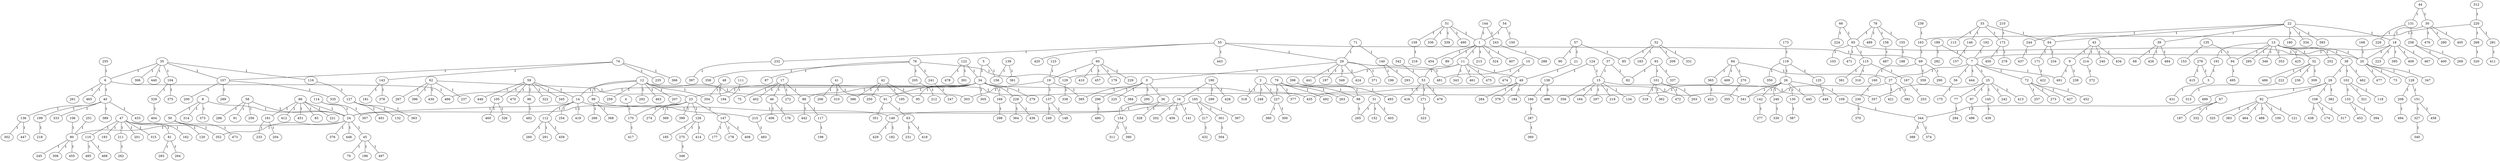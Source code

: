 graph {
	0 [label=0]
	36 [label=36]
	225 [label=225]
	295 [label=295]
	296 [label=296]
	385 [label=385]
	1 [label=1]
	11 [label=11]
	89 [label=89]
	213 [label=213]
	324 [label=324]
	407 [label=407]
	454 [label=454]
	2 [label=2]
	227 [label=227]
	248 [label=248]
	318 [label=318]
	341 [label=341]
	3 [label=3]
	431 [label=431]
	4 [label=4]
	170 [label=170]
	5 [label=5]
	34 [label=34]
	156 [label=156]
	6 [label=6]
	40 [label=40]
	261 [label=261]
	465 [label=465]
	466 [label=466]
	7 [label=7]
	25 [label=25]
	27 [label=27]
	56 [label=56]
	72 [label=72]
	444 [label=444]
	491 [label=491]
	8 [label=8]
	24 [label=24]
	50 [label=50]
	314 [label=314]
	373 [label=373]
	9 [label=9]
	238 [label=238]
	10 [label=10]
	474 [label=474]
	481 [label=481]
	49 [label=49]
	53 [label=53]
	129 [label=129]
	343 [label=343]
	461 [label=461]
	475 [label=475]
	12 [label=12]
	14 [label=14]
	99 [label=99]
	207 [label=207]
	259 [label=259]
	292 [label=292]
	303 [label=303]
	354 [label=354]
	384 [label=384]
	463 [label=463]
	13 [label=13]
	20 [label=20]
	32 [label=32]
	38 [label=38]
	94 [label=94]
	191 [label=191]
	252 [label=252]
	285 [label=285]
	346 [label=346]
	353 [label=353]
	425 [label=425]
	112 [label=112]
	215 [label=215]
	254 [label=254]
	419 [label=419]
	15 [label=15]
	134 [label=134]
	164 [label=164]
	219 [label=219]
	297 [label=297]
	356 [label=356]
	357 [label=357]
	16 [label=16]
	141 [label=141]
	202 [label=202]
	456 [label=456]
	17 [label=17]
	46 [label=46]
	75 [label=75]
	88 [label=88]
	272 [label=272]
	402 [label=402]
	18 [label=18]
	223 [label=223]
	395 [label=395]
	409 [label=409]
	467 [label=467]
	19 [label=19]
	137 [label=137]
	73 [label=73]
	128 [label=128]
	347 [label=347]
	477 [label=477]
	21 [label=21]
	22 [label=22]
	39 [label=39]
	64 [label=64]
	180 [label=180]
	244 [label=244]
	334 [label=334]
	393 [label=393]
	23 [label=23]
	126 [label=126]
	147 [label=147]
	274 [label=274]
	369 [label=369]
	399 [label=399]
	45 [label=45]
	80 [label=80]
	352 [label=352]
	376 [label=376]
	448 [label=448]
	77 [label=77]
	97 [label=97]
	145 [label=145]
	242 [label=242]
	413 [label=413]
	26 [label=26]
	109 [label=109]
	130 [label=130]
	142 [label=142]
	246 [label=246]
	445 [label=445]
	392 [label=392]
	421 [label=421]
	28 [label=28]
	92 [label=92]
	108 [label=108]
	382 [label=382]
	499 [label=499]
	29 [label=29]
	197 [label=197]
	349 [label=349]
	371 [label=371]
	424 [label=424]
	441 [label=441]
	30 [label=30]
	280 [label=280]
	405 [label=405]
	476 [label=476]
	31 [label=31]
	152 [label=152]
	265 [label=265]
	403 [label=403]
	222 [label=222]
	236 [label=236]
	309 [label=309]
	486 [label=486]
	33 [label=33]
	113 [label=113]
	146 [label=146]
	172 [label=172]
	61 [label=61]
	95 [label=95]
	169 [label=169]
	228 [label=228]
	279 [label=279]
	305 [label=305]
	435 [label=435]
	35 [label=35]
	104 [label=104]
	107 [label=107]
	116 [label=116]
	306 [label=306]
	440 [label=440]
	154 [label=154]
	328 [label=328]
	37 [label=37]
	82 [label=82]
	102 [label=102]
	462 [label=462]
	68 [label=68]
	426 [label=426]
	484 [label=484]
	136 [label=136]
	199 [label=199]
	333 [label=333]
	389 [label=389]
	433 [label=433]
	41 [label=41]
	206 [label=206]
	310 [label=310]
	42 [label=42]
	195 [label=195]
	250 [label=250]
	386 [label=386]
	43 [label=43]
	214 [label=214]
	240 [label=240]
	434 [label=434]
	44 [label=44]
	131 [label=131]
	70 [label=70]
	186 [label=186]
	497 [label=497]
	176 [label=176]
	406 [label=406]
	47 [label=47]
	81 [label=81]
	110 [label=110]
	162 [label=162]
	193 [label=193]
	201 [label=201]
	211 [label=211]
	315 [label=315]
	48 [label=48]
	194 [label=194]
	184 [label=184]
	284 [label=284]
	379 [label=379]
	120 [label=120]
	473 [label=473]
	51 [label=51]
	159 [label=159]
	336 [label=336]
	339 [label=339]
	490 [label=490]
	52 [label=52]
	85 [label=85]
	183 [label=183]
	209 [label=209]
	331 [label=331]
	271 [label=271]
	416 [label=416]
	479 [label=479]
	54 [label=54]
	150 [label=150]
	55 [label=55]
	69 [label=69]
	232 [label=232]
	420 [label=420]
	443 [label=443]
	175 [label=175]
	57 [label=57]
	90 [label=90]
	58 [label=58]
	91 [label=91]
	256 [label=256]
	286 [label=286]
	59 [label=59]
	96 [label=96]
	105 [label=105]
	322 [label=322]
	345 [label=345]
	446 [label=446]
	470 [label=470]
	60 [label=60]
	179 [label=179]
	229 [label=229]
	410 [label=410]
	457 [label=457]
	63 [label=63]
	351 [label=351]
	62 [label=62]
	237 [label=237]
	267 [label=267]
	396 [label=396]
	430 [label=430]
	231 [label=231]
	418 [label=418]
	171 [label=171]
	234 [label=234]
	65 [label=65]
	103 [label=103]
	115 [label=115]
	471 [label=471]
	66 [label=66]
	224 [label=224]
	67 [label=67]
	187 [label=187]
	332 [label=332]
	344 [label=344]
	160 [label=160]
	290 [label=290]
	359 [label=359]
	71 [label=71]
	140 [label=140]
	257 [label=257]
	273 [label=273]
	427 [label=427]
	452 [label=452]
	74 [label=74]
	143 [label=143]
	235 [label=235]
	366 [label=366]
	76 [label=76]
	87 [label=87]
	205 [label=205]
	241 [label=241]
	358 [label=358]
	294 [label=294]
	78 [label=78]
	155 [label=155]
	158 [label=158]
	489 [label=489]
	79 [label=79]
	98 [label=98]
	263 [label=263]
	377 [label=377]
	492 [label=492]
	245 [label=245]
	308 [label=308]
	455 [label=455]
	264 [label=264]
	283 [label=283]
	84 [label=84]
	270 [label=270]
	365 [label=365]
	469 [label=469]
	86 [label=86]
	83 [label=83]
	161 [label=161]
	221 [label=221]
	412 [label=412]
	451 [label=451]
	117 [label=117]
	442 [label=442]
	100 [label=100]
	121 [label=121]
	325 [label=325]
	383 [label=383]
	464 [label=464]
	488 [label=488]
	93 [label=93]
	101 [label=101]
	337 [label=337]
	495 [label=495]
	482 [label=482]
	496 [label=496]
	149 [label=149]
	266 [label=266]
	368 [label=368]
	203 [label=203]
	319 [label=319]
	362 [label=362]
	472 [label=472]
	118 [label=118]
	133 [label=133]
	321 [label=321]
	329 [label=329]
	375 [label=375]
	326 [label=326]
	460 [label=460]
	106 [label=106]
	200 [label=200]
	289 [label=289]
	335 [label=335]
	174 [label=174]
	317 [label=317]
	438 [label=438]
	468 [label=468]
	485 [label=485]
	111 [label=111]
	260 [label=260]
	291 [label=291]
	459 [label=459]
	114 [label=114]
	307 [label=307]
	167 [label=167]
	316 [label=316]
	381 [label=381]
	127 [label=127]
	198 [label=198]
	119 [label=119]
	125 [label=125]
	350 [label=350]
	122 [label=122]
	391 [label=391]
	478 [label=478]
	123 [label=123]
	124 [label=124]
	138 [label=138]
	449 [label=449]
	185 [label=185]
	275 [label=275]
	414 [label=414]
	132 [label=132]
	363 [label=363]
	401 [label=401]
	151 [label=151]
	208 [label=208]
	338 [label=338]
	387 [label=387]
	226 [label=226]
	258 [label=258]
	394 [label=394]
	453 [label=453]
	135 [label=135]
	153 [label=153]
	302 [label=302]
	447 [label=447]
	148 [label=148]
	249 [label=249]
	166 [label=166]
	498 [label=498]
	139 [label=139]
	361 [label=361]
	196 [label=196]
	293 [label=293]
	277 [label=277]
	181 [label=181]
	378 [label=378]
	144 [label=144]
	243 [label=243]
	439 [label=439]
	157 [label=157]
	177 [label=177]
	178 [label=178]
	408 [label=408]
	182 [label=182]
	429 [label=429]
	327 [label=327]
	458 [label=458]
	311 [label=311]
	390 [label=390]
	188 [label=188]
	487 [label=487]
	216 [label=216]
	230 [label=230]
	204 [label=204]
	233 [label=233]
	163 [label=163]
	165 [label=165]
	217 [label=217]
	301 [label=301]
	367 [label=367]
	287 [label=287]
	253 [label=253]
	168 [label=168]
	298 [label=298]
	417 [label=417]
	422 [label=422]
	278 [label=278]
	450 [label=450]
	173 [label=173]
	189 [label=189]
	282 [label=282]
	190 [label=190]
	299 [label=299]
	428 [label=428]
	192 [label=192]
	218 [label=218]
	212 [label=212]
	494 [label=494]
	210 [label=210]
	262 [label=262]
	372 [label=372]
	483 [label=483]
	432 [label=432]
	220 [label=220]
	268 [label=268]
	281 [label=281]
	313 [label=313]
	300 [label=300]
	380 [label=380]
	364 [label=364]
	436 [label=436]
	370 [label=370]
	397 [label=397]
	239 [label=239]
	247 [label=247]
	288 [label=288]
	437 [label=437]
	330 [label=330]
	251 [label=251]
	255 [label=255]
	269 [label=269]
	400 [label=400]
	320 [label=320]
	355 [label=355]
	323 [label=323]
	348 [label=348]
	276 [label=276]
	415 [label=415]
	411 [label=411]
	360 [label=360]
	480 [label=480]
	304 [label=304]
	312 [label=312]
	340 [label=340]
	404 [label=404]
	342 [label=342]
	374 [label=374]
	388 [label=388]
	423 [label=423]
	398 [label=398]
	493 [label=493]
	0 -- 36 [label=1]
	0 -- 225 [label=1]
	0 -- 295 [label=1]
	0 -- 296 [label=1]
	0 -- 385 [label=1]
	1 -- 11 [label=1]
	1 -- 89 [label=1]
	1 -- 213 [label=1]
	1 -- 324 [label=1]
	1 -- 407 [label=1]
	1 -- 454 [label=1]
	2 -- 227 [label=1]
	2 -- 248 [label=1]
	2 -- 318 [label=1]
	2 -- 341 [label=1]
	3 -- 431 [label=1]
	4 -- 170 [label=1]
	5 -- 34 [label=1]
	5 -- 156 [label=1]
	6 -- 40 [label=1]
	6 -- 261 [label=1]
	6 -- 465 [label=1]
	6 -- 466 [label=1]
	7 -- 25 [label=1]
	7 -- 27 [label=1]
	7 -- 56 [label=1]
	7 -- 72 [label=1]
	7 -- 444 [label=1]
	7 -- 491 [label=1]
	8 -- 24 [label=1]
	8 -- 50 [label=1]
	8 -- 314 [label=1]
	8 -- 373 [label=1]
	9 -- 238 [label=1]
	9 -- 491 [label=1]
	10 -- 474 [label=1]
	10 -- 481 [label=1]
	11 -- 49 [label=1]
	11 -- 53 [label=1]
	11 -- 129 [label=1]
	11 -- 343 [label=1]
	11 -- 461 [label=1]
	11 -- 475 [label=1]
	12 -- 14 [label=1]
	12 -- 99 [label=1]
	12 -- 207 [label=1]
	12 -- 259 [label=1]
	12 -- 292 [label=1]
	12 -- 303 [label=1]
	12 -- 354 [label=1]
	12 -- 384 [label=1]
	12 -- 463 [label=1]
	13 -- 20 [label=1]
	13 -- 32 [label=1]
	13 -- 38 [label=1]
	13 -- 94 [label=1]
	13 -- 191 [label=1]
	13 -- 252 [label=1]
	13 -- 285 [label=1]
	13 -- 346 [label=1]
	13 -- 353 [label=1]
	13 -- 425 [label=1]
	14 -- 24 [label=1]
	14 -- 112 [label=1]
	14 -- 215 [label=1]
	14 -- 254 [label=1]
	14 -- 419 [label=1]
	15 -- 134 [label=1]
	15 -- 164 [label=1]
	15 -- 219 [label=1]
	15 -- 297 [label=1]
	15 -- 356 [label=1]
	15 -- 357 [label=1]
	16 -- 141 [label=1]
	16 -- 202 [label=1]
	16 -- 215 [label=1]
	16 -- 456 [label=1]
	17 -- 46 [label=1]
	17 -- 75 [label=1]
	17 -- 88 [label=1]
	17 -- 272 [label=1]
	17 -- 402 [label=1]
	18 -- 7 [label=1]
	18 -- 20 [label=1]
	18 -- 223 [label=1]
	18 -- 395 [label=1]
	18 -- 409 [label=1]
	18 -- 467 [label=1]
	19 -- 137 [label=1]
	19 -- 303 [label=1]
	19 -- 385 [label=1]
	20 -- 73 [label=1]
	20 -- 128 [label=1]
	20 -- 347 [label=1]
	20 -- 477 [label=1]
	21 -- 49 [label=1]
	22 -- 18 [label=1]
	22 -- 39 [label=1]
	22 -- 64 [label=1]
	22 -- 180 [label=1]
	22 -- 244 [label=1]
	22 -- 334 [label=1]
	22 -- 393 [label=1]
	23 -- 24 [label=1]
	23 -- 126 [label=1]
	23 -- 147 [label=1]
	23 -- 170 [label=1]
	23 -- 274 [label=1]
	23 -- 369 [label=1]
	23 -- 399 [label=1]
	24 -- 45 [label=1]
	24 -- 80 [label=1]
	24 -- 352 [label=1]
	24 -- 376 [label=1]
	24 -- 448 [label=1]
	25 -- 77 [label=1]
	25 -- 97 [label=1]
	25 -- 145 [label=1]
	25 -- 242 [label=1]
	25 -- 357 [label=1]
	25 -- 413 [label=1]
	26 -- 109 [label=1]
	26 -- 130 [label=1]
	26 -- 142 [label=1]
	26 -- 246 [label=1]
	26 -- 341 [label=1]
	26 -- 384 [label=1]
	26 -- 445 [label=1]
	27 -- 341 [label=1]
	27 -- 392 [label=1]
	27 -- 421 [label=1]
	28 -- 92 [label=1]
	28 -- 108 [label=1]
	28 -- 382 [label=1]
	28 -- 499 [label=1]
	29 -- 0 [label=1]
	29 -- 197 [label=1]
	29 -- 349 [label=1]
	29 -- 371 [label=1]
	29 -- 424 [label=1]
	29 -- 441 [label=1]
	29 -- 481 [label=1]
	30 -- 18 [label=1]
	30 -- 280 [label=1]
	30 -- 405 [label=1]
	30 -- 476 [label=1]
	31 -- 152 [label=1]
	31 -- 265 [label=1]
	31 -- 403 [label=1]
	32 -- 222 [label=1]
	32 -- 236 [label=1]
	32 -- 309 [label=1]
	32 -- 486 [label=1]
	33 -- 64 [label=1]
	33 -- 113 [label=1]
	33 -- 146 [label=1]
	33 -- 172 [label=1]
	34 -- 23 [label=1]
	34 -- 61 [label=1]
	34 -- 88 [label=1]
	34 -- 95 [label=1]
	34 -- 169 [label=1]
	34 -- 228 [label=1]
	34 -- 279 [label=1]
	34 -- 305 [label=1]
	34 -- 435 [label=1]
	34 -- 466 [label=1]
	35 -- 6 [label=1]
	35 -- 104 [label=1]
	35 -- 107 [label=1]
	35 -- 116 [label=1]
	35 -- 306 [label=1]
	35 -- 440 [label=1]
	36 -- 154 [label=1]
	36 -- 328 [label=1]
	37 -- 15 [label=1]
	37 -- 82 [label=1]
	38 -- 28 [label=1]
	38 -- 102 [label=1]
	38 -- 462 [label=1]
	39 -- 68 [label=1]
	39 -- 426 [label=1]
	39 -- 484 [label=1]
	40 -- 136 [label=1]
	40 -- 199 [label=1]
	40 -- 333 [label=1]
	40 -- 389 [label=1]
	40 -- 433 [label=1]
	41 -- 61 [label=1]
	41 -- 206 [label=1]
	41 -- 310 [label=1]
	42 -- 95 [label=1]
	42 -- 195 [label=1]
	42 -- 250 [label=1]
	42 -- 386 [label=1]
	43 -- 9 [label=1]
	43 -- 214 [label=1]
	43 -- 240 [label=1]
	43 -- 434 [label=1]
	44 -- 30 [label=1]
	44 -- 131 [label=1]
	45 -- 70 [label=1]
	45 -- 186 [label=1]
	45 -- 497 [label=1]
	46 -- 176 [label=1]
	46 -- 406 [label=1]
	47 -- 81 [label=1]
	47 -- 110 [label=1]
	47 -- 162 [label=1]
	47 -- 193 [label=1]
	47 -- 201 [label=1]
	47 -- 211 [label=1]
	47 -- 315 [label=1]
	47 -- 352 [label=1]
	48 -- 194 [label=1]
	48 -- 354 [label=1]
	49 -- 184 [label=1]
	49 -- 284 [label=1]
	49 -- 379 [label=1]
	49 -- 435 [label=1]
	50 -- 120 [label=1]
	50 -- 473 [label=1]
	51 -- 1 [label=1]
	51 -- 159 [label=1]
	51 -- 336 [label=1]
	51 -- 339 [label=1]
	51 -- 490 [label=1]
	52 -- 85 [label=1]
	52 -- 183 [label=1]
	52 -- 209 [label=1]
	52 -- 331 [label=1]
	53 -- 271 [label=1]
	53 -- 416 [label=1]
	53 -- 479 [label=1]
	54 -- 1 [label=1]
	54 -- 150 [label=1]
	55 -- 29 [label=1]
	55 -- 69 [label=1]
	55 -- 232 [label=1]
	55 -- 420 [label=1]
	55 -- 443 [label=1]
	56 -- 175 [label=1]
	57 -- 21 [label=1]
	57 -- 85 [label=1]
	57 -- 90 [label=1]
	58 -- 24 [label=1]
	58 -- 91 [label=1]
	58 -- 256 [label=1]
	58 -- 286 [label=1]
	59 -- 14 [label=1]
	59 -- 96 [label=1]
	59 -- 105 [label=1]
	59 -- 322 [label=1]
	59 -- 345 [label=1]
	59 -- 446 [label=1]
	59 -- 470 [label=1]
	60 -- 19 [label=1]
	60 -- 179 [label=1]
	60 -- 229 [label=1]
	60 -- 410 [label=1]
	60 -- 457 [label=1]
	61 -- 63 [label=1]
	61 -- 351 [label=1]
	62 -- 23 [label=1]
	62 -- 237 [label=1]
	62 -- 267 [label=1]
	62 -- 396 [label=1]
	62 -- 430 [label=1]
	63 -- 231 [label=1]
	63 -- 418 [label=1]
	64 -- 171 [label=1]
	64 -- 234 [label=1]
	65 -- 20 [label=1]
	65 -- 103 [label=1]
	65 -- 115 [label=1]
	65 -- 471 [label=1]
	66 -- 65 [label=1]
	66 -- 224 [label=1]
	67 -- 187 [label=1]
	67 -- 332 [label=1]
	67 -- 344 [label=1]
	69 -- 160 [label=1]
	69 -- 290 [label=1]
	69 -- 359 [label=1]
	71 -- 29 [label=1]
	71 -- 140 [label=1]
	72 -- 257 [label=1]
	72 -- 273 [label=1]
	72 -- 427 [label=1]
	72 -- 452 [label=1]
	74 -- 107 [label=1]
	74 -- 143 [label=1]
	74 -- 235 [label=1]
	74 -- 366 [label=1]
	76 -- 87 [label=1]
	76 -- 129 [label=1]
	76 -- 205 [label=1]
	76 -- 241 [label=1]
	76 -- 358 [label=1]
	77 -- 294 [label=1]
	78 -- 65 [label=1]
	78 -- 155 [label=1]
	78 -- 158 [label=1]
	78 -- 489 [label=1]
	79 -- 98 [label=1]
	79 -- 227 [label=1]
	79 -- 263 [label=1]
	79 -- 377 [label=1]
	79 -- 492 [label=1]
	80 -- 245 [label=1]
	80 -- 308 [label=1]
	80 -- 455 [label=1]
	81 -- 264 [label=1]
	81 -- 283 [label=1]
	84 -- 27 [label=1]
	84 -- 270 [label=1]
	84 -- 365 [label=1]
	84 -- 469 [label=1]
	86 -- 24 [label=1]
	86 -- 83 [label=1]
	86 -- 161 [label=1]
	86 -- 221 [label=1]
	86 -- 412 [label=1]
	86 -- 451 [label=1]
	88 -- 117 [label=1]
	88 -- 442 [label=1]
	92 -- 100 [label=1]
	92 -- 121 [label=1]
	92 -- 325 [label=1]
	92 -- 383 [label=1]
	92 -- 464 [label=1]
	92 -- 488 [label=1]
	93 -- 82 [label=1]
	93 -- 101 [label=1]
	93 -- 337 [label=1]
	94 -- 495 [label=1]
	96 -- 482 [label=1]
	97 -- 496 [label=1]
	98 -- 265 [label=1]
	99 -- 149 [label=1]
	99 -- 266 [label=1]
	99 -- 368 [label=1]
	101 -- 203 [label=1]
	101 -- 319 [label=1]
	101 -- 362 [label=1]
	101 -- 472 [label=1]
	102 -- 118 [label=1]
	102 -- 133 [label=1]
	102 -- 321 [label=1]
	104 -- 329 [label=1]
	104 -- 375 [label=1]
	105 -- 326 [label=1]
	105 -- 460 [label=1]
	106 -- 80 [label=1]
	107 -- 200 [label=1]
	107 -- 289 [label=1]
	107 -- 335 [label=1]
	108 -- 174 [label=1]
	108 -- 317 [label=1]
	108 -- 438 [label=1]
	109 -- 344 [label=1]
	110 -- 468 [label=1]
	110 -- 485 [label=1]
	111 -- 194 [label=1]
	112 -- 260 [label=1]
	112 -- 291 [label=1]
	112 -- 459 [label=1]
	114 -- 24 [label=1]
	114 -- 307 [label=1]
	115 -- 167 [label=1]
	115 -- 316 [label=1]
	115 -- 381 [label=1]
	116 -- 127 [label=1]
	117 -- 198 [label=1]
	119 -- 26 [label=1]
	119 -- 125 [label=1]
	119 -- 350 [label=1]
	122 -- 34 [label=1]
	122 -- 391 [label=1]
	122 -- 478 [label=1]
	123 -- 19 [label=1]
	124 -- 15 [label=1]
	124 -- 138 [label=1]
	125 -- 449 [label=1]
	126 -- 185 [label=1]
	126 -- 275 [label=1]
	126 -- 414 [label=1]
	127 -- 132 [label=1]
	127 -- 363 [label=1]
	127 -- 401 [label=1]
	128 -- 151 [label=1]
	128 -- 208 [label=1]
	129 -- 338 [label=1]
	130 -- 387 [label=1]
	131 -- 226 [label=1]
	131 -- 258 [label=1]
	133 -- 394 [label=1]
	133 -- 453 [label=1]
	135 -- 94 [label=1]
	135 -- 153 [label=1]
	136 -- 302 [label=1]
	136 -- 447 [label=1]
	137 -- 148 [label=1]
	137 -- 249 [label=1]
	138 -- 166 [label=1]
	138 -- 498 [label=1]
	139 -- 156 [label=1]
	139 -- 361 [label=1]
	140 -- 196 [label=1]
	140 -- 293 [label=1]
	142 -- 277 [label=1]
	143 -- 181 [label=1]
	143 -- 378 [label=1]
	144 -- 1 [label=1]
	144 -- 243 [label=1]
	145 -- 439 [label=1]
	146 -- 157 [label=1]
	147 -- 177 [label=1]
	147 -- 178 [label=1]
	147 -- 408 [label=1]
	149 -- 182 [label=1]
	149 -- 429 [label=1]
	151 -- 327 [label=1]
	151 -- 458 [label=1]
	154 -- 311 [label=1]
	154 -- 390 [label=1]
	155 -- 188 [label=1]
	158 -- 487 [label=1]
	159 -- 216 [label=1]
	160 -- 230 [label=1]
	161 -- 204 [label=1]
	161 -- 233 [label=1]
	163 -- 69 [label=1]
	165 -- 149 [label=1]
	165 -- 217 [label=1]
	165 -- 301 [label=1]
	165 -- 367 [label=1]
	166 -- 287 [label=1]
	167 -- 253 [label=1]
	168 -- 20 [label=1]
	169 -- 298 [label=1]
	170 -- 417 [label=1]
	171 -- 422 [label=1]
	172 -- 278 [label=1]
	172 -- 450 [label=1]
	173 -- 119 [label=1]
	189 -- 7 [label=1]
	189 -- 282 [label=1]
	190 -- 16 [label=1]
	190 -- 299 [label=1]
	190 -- 428 [label=1]
	191 -- 3 [label=1]
	192 -- 7 [label=1]
	199 -- 218 [label=1]
	205 -- 212 [label=1]
	208 -- 494 [label=1]
	210 -- 172 [label=1]
	211 -- 262 [label=1]
	214 -- 372 [label=1]
	215 -- 483 [label=1]
	217 -- 432 [label=1]
	220 -- 163 [label=1]
	220 -- 268 [label=1]
	220 -- 281 [label=1]
	222 -- 313 [label=1]
	227 -- 300 [label=1]
	227 -- 380 [label=1]
	228 -- 364 [label=1]
	228 -- 436 [label=1]
	230 -- 370 [label=1]
	232 -- 397 [label=1]
	239 -- 163 [label=1]
	241 -- 247 [label=1]
	243 -- 288 [label=1]
	244 -- 437 [label=1]
	246 -- 330 [label=1]
	251 -- 80 [label=1]
	255 -- 6 [label=1]
	258 -- 269 [label=1]
	258 -- 400 [label=1]
	268 -- 320 [label=1]
	270 -- 355 [label=1]
	271 -- 323 [label=1]
	275 -- 348 [label=1]
	276 -- 3 [label=1]
	276 -- 415 [label=1]
	281 -- 411 [label=1]
	287 -- 360 [label=1]
	296 -- 480 [label=1]
	301 -- 304 [label=1]
	312 -- 220 [label=1]
	327 -- 340 [label=1]
	329 -- 404 [label=1]
	342 -- 53 [label=1]
	344 -- 374 [label=1]
	344 -- 388 [label=1]
	365 -- 423 [label=1]
	398 -- 98 [label=1]
	398 -- 493 [label=1]
}
